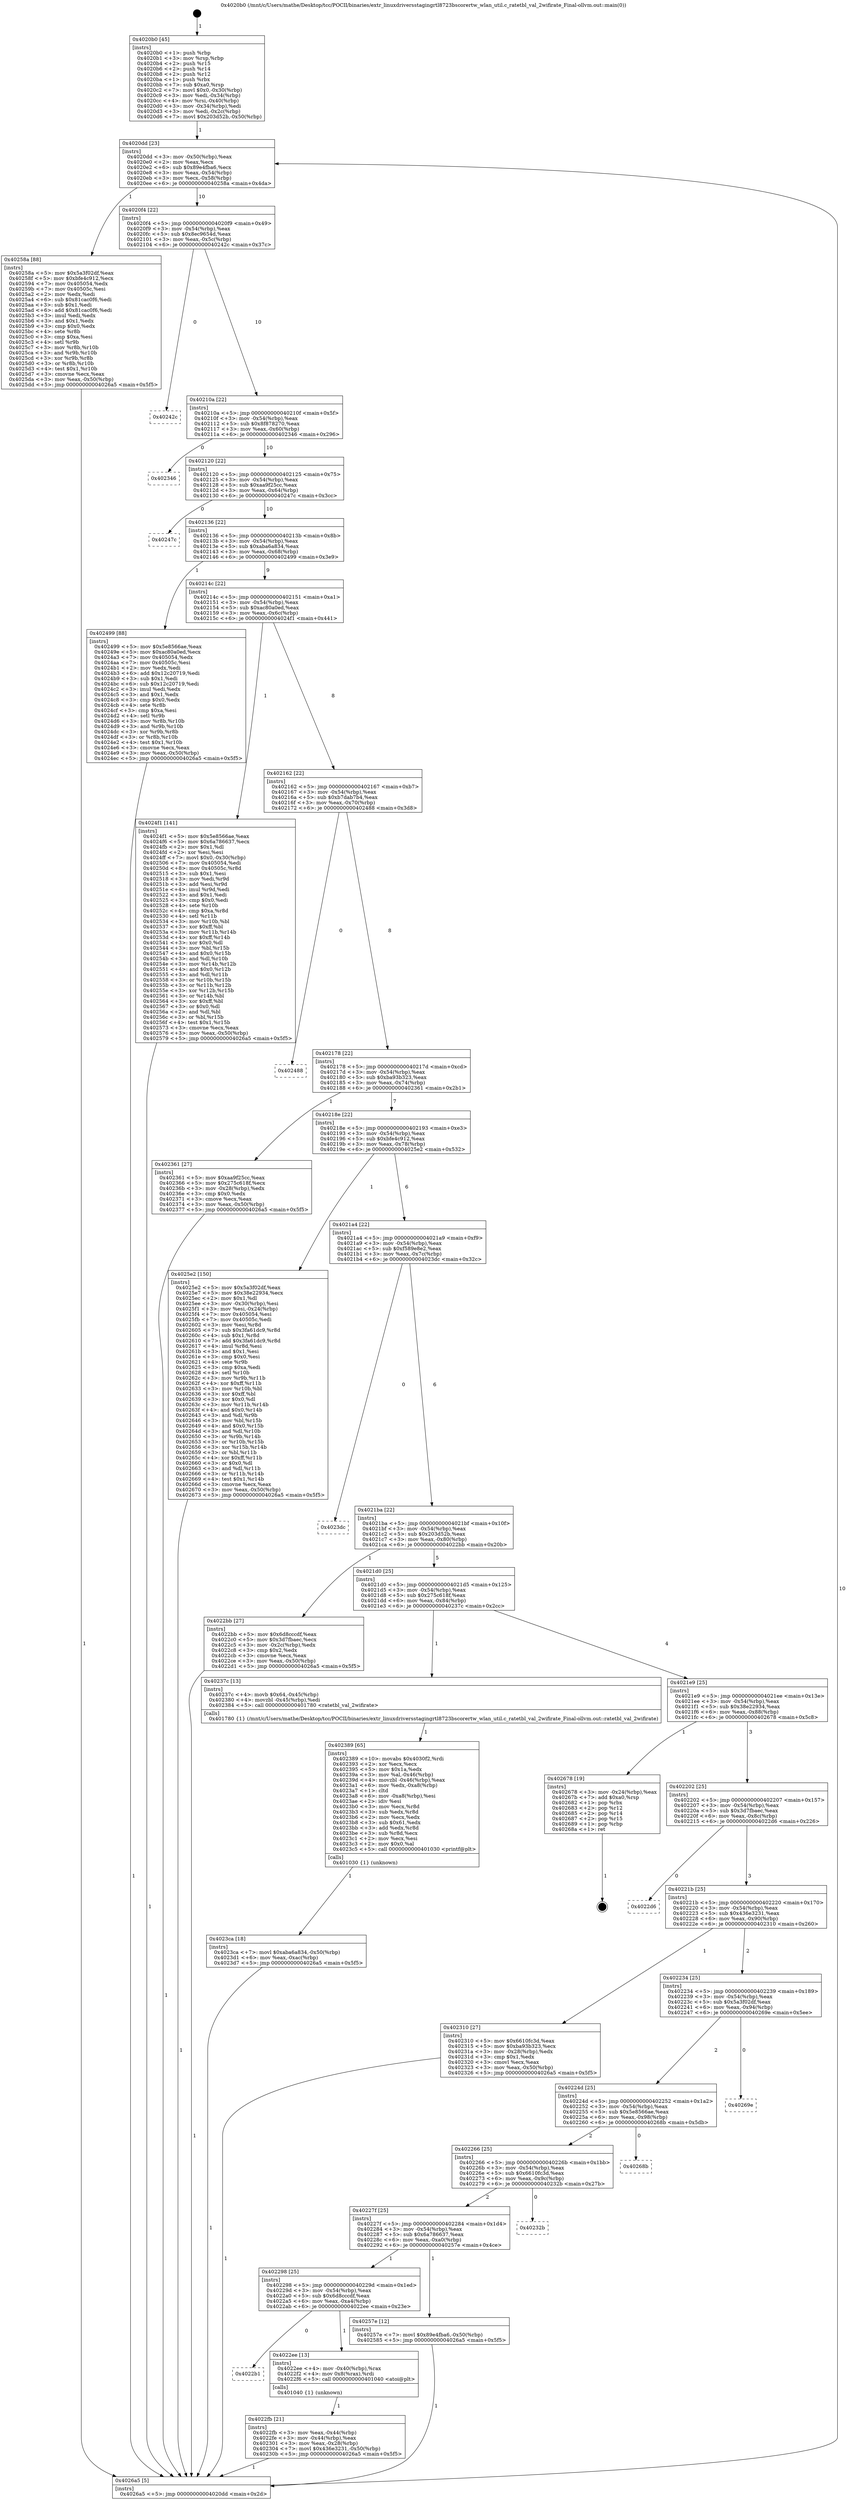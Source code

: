 digraph "0x4020b0" {
  label = "0x4020b0 (/mnt/c/Users/mathe/Desktop/tcc/POCII/binaries/extr_linuxdriversstagingrtl8723bscorertw_wlan_util.c_ratetbl_val_2wifirate_Final-ollvm.out::main(0))"
  labelloc = "t"
  node[shape=record]

  Entry [label="",width=0.3,height=0.3,shape=circle,fillcolor=black,style=filled]
  "0x4020dd" [label="{
     0x4020dd [23]\l
     | [instrs]\l
     &nbsp;&nbsp;0x4020dd \<+3\>: mov -0x50(%rbp),%eax\l
     &nbsp;&nbsp;0x4020e0 \<+2\>: mov %eax,%ecx\l
     &nbsp;&nbsp;0x4020e2 \<+6\>: sub $0x89e4fba6,%ecx\l
     &nbsp;&nbsp;0x4020e8 \<+3\>: mov %eax,-0x54(%rbp)\l
     &nbsp;&nbsp;0x4020eb \<+3\>: mov %ecx,-0x58(%rbp)\l
     &nbsp;&nbsp;0x4020ee \<+6\>: je 000000000040258a \<main+0x4da\>\l
  }"]
  "0x40258a" [label="{
     0x40258a [88]\l
     | [instrs]\l
     &nbsp;&nbsp;0x40258a \<+5\>: mov $0x5a3f02df,%eax\l
     &nbsp;&nbsp;0x40258f \<+5\>: mov $0xbfe4c912,%ecx\l
     &nbsp;&nbsp;0x402594 \<+7\>: mov 0x405054,%edx\l
     &nbsp;&nbsp;0x40259b \<+7\>: mov 0x40505c,%esi\l
     &nbsp;&nbsp;0x4025a2 \<+2\>: mov %edx,%edi\l
     &nbsp;&nbsp;0x4025a4 \<+6\>: sub $0x81cac0f6,%edi\l
     &nbsp;&nbsp;0x4025aa \<+3\>: sub $0x1,%edi\l
     &nbsp;&nbsp;0x4025ad \<+6\>: add $0x81cac0f6,%edi\l
     &nbsp;&nbsp;0x4025b3 \<+3\>: imul %edi,%edx\l
     &nbsp;&nbsp;0x4025b6 \<+3\>: and $0x1,%edx\l
     &nbsp;&nbsp;0x4025b9 \<+3\>: cmp $0x0,%edx\l
     &nbsp;&nbsp;0x4025bc \<+4\>: sete %r8b\l
     &nbsp;&nbsp;0x4025c0 \<+3\>: cmp $0xa,%esi\l
     &nbsp;&nbsp;0x4025c3 \<+4\>: setl %r9b\l
     &nbsp;&nbsp;0x4025c7 \<+3\>: mov %r8b,%r10b\l
     &nbsp;&nbsp;0x4025ca \<+3\>: and %r9b,%r10b\l
     &nbsp;&nbsp;0x4025cd \<+3\>: xor %r9b,%r8b\l
     &nbsp;&nbsp;0x4025d0 \<+3\>: or %r8b,%r10b\l
     &nbsp;&nbsp;0x4025d3 \<+4\>: test $0x1,%r10b\l
     &nbsp;&nbsp;0x4025d7 \<+3\>: cmovne %ecx,%eax\l
     &nbsp;&nbsp;0x4025da \<+3\>: mov %eax,-0x50(%rbp)\l
     &nbsp;&nbsp;0x4025dd \<+5\>: jmp 00000000004026a5 \<main+0x5f5\>\l
  }"]
  "0x4020f4" [label="{
     0x4020f4 [22]\l
     | [instrs]\l
     &nbsp;&nbsp;0x4020f4 \<+5\>: jmp 00000000004020f9 \<main+0x49\>\l
     &nbsp;&nbsp;0x4020f9 \<+3\>: mov -0x54(%rbp),%eax\l
     &nbsp;&nbsp;0x4020fc \<+5\>: sub $0x8ec9654d,%eax\l
     &nbsp;&nbsp;0x402101 \<+3\>: mov %eax,-0x5c(%rbp)\l
     &nbsp;&nbsp;0x402104 \<+6\>: je 000000000040242c \<main+0x37c\>\l
  }"]
  Exit [label="",width=0.3,height=0.3,shape=circle,fillcolor=black,style=filled,peripheries=2]
  "0x40242c" [label="{
     0x40242c\l
  }", style=dashed]
  "0x40210a" [label="{
     0x40210a [22]\l
     | [instrs]\l
     &nbsp;&nbsp;0x40210a \<+5\>: jmp 000000000040210f \<main+0x5f\>\l
     &nbsp;&nbsp;0x40210f \<+3\>: mov -0x54(%rbp),%eax\l
     &nbsp;&nbsp;0x402112 \<+5\>: sub $0x8f878270,%eax\l
     &nbsp;&nbsp;0x402117 \<+3\>: mov %eax,-0x60(%rbp)\l
     &nbsp;&nbsp;0x40211a \<+6\>: je 0000000000402346 \<main+0x296\>\l
  }"]
  "0x4023ca" [label="{
     0x4023ca [18]\l
     | [instrs]\l
     &nbsp;&nbsp;0x4023ca \<+7\>: movl $0xaba6a834,-0x50(%rbp)\l
     &nbsp;&nbsp;0x4023d1 \<+6\>: mov %eax,-0xac(%rbp)\l
     &nbsp;&nbsp;0x4023d7 \<+5\>: jmp 00000000004026a5 \<main+0x5f5\>\l
  }"]
  "0x402346" [label="{
     0x402346\l
  }", style=dashed]
  "0x402120" [label="{
     0x402120 [22]\l
     | [instrs]\l
     &nbsp;&nbsp;0x402120 \<+5\>: jmp 0000000000402125 \<main+0x75\>\l
     &nbsp;&nbsp;0x402125 \<+3\>: mov -0x54(%rbp),%eax\l
     &nbsp;&nbsp;0x402128 \<+5\>: sub $0xaa9f25cc,%eax\l
     &nbsp;&nbsp;0x40212d \<+3\>: mov %eax,-0x64(%rbp)\l
     &nbsp;&nbsp;0x402130 \<+6\>: je 000000000040247c \<main+0x3cc\>\l
  }"]
  "0x402389" [label="{
     0x402389 [65]\l
     | [instrs]\l
     &nbsp;&nbsp;0x402389 \<+10\>: movabs $0x4030f2,%rdi\l
     &nbsp;&nbsp;0x402393 \<+2\>: xor %ecx,%ecx\l
     &nbsp;&nbsp;0x402395 \<+5\>: mov $0x1a,%edx\l
     &nbsp;&nbsp;0x40239a \<+3\>: mov %al,-0x46(%rbp)\l
     &nbsp;&nbsp;0x40239d \<+4\>: movzbl -0x46(%rbp),%eax\l
     &nbsp;&nbsp;0x4023a1 \<+6\>: mov %edx,-0xa8(%rbp)\l
     &nbsp;&nbsp;0x4023a7 \<+1\>: cltd\l
     &nbsp;&nbsp;0x4023a8 \<+6\>: mov -0xa8(%rbp),%esi\l
     &nbsp;&nbsp;0x4023ae \<+2\>: idiv %esi\l
     &nbsp;&nbsp;0x4023b0 \<+3\>: mov %ecx,%r8d\l
     &nbsp;&nbsp;0x4023b3 \<+3\>: sub %edx,%r8d\l
     &nbsp;&nbsp;0x4023b6 \<+2\>: mov %ecx,%edx\l
     &nbsp;&nbsp;0x4023b8 \<+3\>: sub $0x61,%edx\l
     &nbsp;&nbsp;0x4023bb \<+3\>: add %edx,%r8d\l
     &nbsp;&nbsp;0x4023be \<+3\>: sub %r8d,%ecx\l
     &nbsp;&nbsp;0x4023c1 \<+2\>: mov %ecx,%esi\l
     &nbsp;&nbsp;0x4023c3 \<+2\>: mov $0x0,%al\l
     &nbsp;&nbsp;0x4023c5 \<+5\>: call 0000000000401030 \<printf@plt\>\l
     | [calls]\l
     &nbsp;&nbsp;0x401030 \{1\} (unknown)\l
  }"]
  "0x40247c" [label="{
     0x40247c\l
  }", style=dashed]
  "0x402136" [label="{
     0x402136 [22]\l
     | [instrs]\l
     &nbsp;&nbsp;0x402136 \<+5\>: jmp 000000000040213b \<main+0x8b\>\l
     &nbsp;&nbsp;0x40213b \<+3\>: mov -0x54(%rbp),%eax\l
     &nbsp;&nbsp;0x40213e \<+5\>: sub $0xaba6a834,%eax\l
     &nbsp;&nbsp;0x402143 \<+3\>: mov %eax,-0x68(%rbp)\l
     &nbsp;&nbsp;0x402146 \<+6\>: je 0000000000402499 \<main+0x3e9\>\l
  }"]
  "0x4022fb" [label="{
     0x4022fb [21]\l
     | [instrs]\l
     &nbsp;&nbsp;0x4022fb \<+3\>: mov %eax,-0x44(%rbp)\l
     &nbsp;&nbsp;0x4022fe \<+3\>: mov -0x44(%rbp),%eax\l
     &nbsp;&nbsp;0x402301 \<+3\>: mov %eax,-0x28(%rbp)\l
     &nbsp;&nbsp;0x402304 \<+7\>: movl $0x436e3231,-0x50(%rbp)\l
     &nbsp;&nbsp;0x40230b \<+5\>: jmp 00000000004026a5 \<main+0x5f5\>\l
  }"]
  "0x402499" [label="{
     0x402499 [88]\l
     | [instrs]\l
     &nbsp;&nbsp;0x402499 \<+5\>: mov $0x5e8566ae,%eax\l
     &nbsp;&nbsp;0x40249e \<+5\>: mov $0xac80a0ed,%ecx\l
     &nbsp;&nbsp;0x4024a3 \<+7\>: mov 0x405054,%edx\l
     &nbsp;&nbsp;0x4024aa \<+7\>: mov 0x40505c,%esi\l
     &nbsp;&nbsp;0x4024b1 \<+2\>: mov %edx,%edi\l
     &nbsp;&nbsp;0x4024b3 \<+6\>: add $0x12c20719,%edi\l
     &nbsp;&nbsp;0x4024b9 \<+3\>: sub $0x1,%edi\l
     &nbsp;&nbsp;0x4024bc \<+6\>: sub $0x12c20719,%edi\l
     &nbsp;&nbsp;0x4024c2 \<+3\>: imul %edi,%edx\l
     &nbsp;&nbsp;0x4024c5 \<+3\>: and $0x1,%edx\l
     &nbsp;&nbsp;0x4024c8 \<+3\>: cmp $0x0,%edx\l
     &nbsp;&nbsp;0x4024cb \<+4\>: sete %r8b\l
     &nbsp;&nbsp;0x4024cf \<+3\>: cmp $0xa,%esi\l
     &nbsp;&nbsp;0x4024d2 \<+4\>: setl %r9b\l
     &nbsp;&nbsp;0x4024d6 \<+3\>: mov %r8b,%r10b\l
     &nbsp;&nbsp;0x4024d9 \<+3\>: and %r9b,%r10b\l
     &nbsp;&nbsp;0x4024dc \<+3\>: xor %r9b,%r8b\l
     &nbsp;&nbsp;0x4024df \<+3\>: or %r8b,%r10b\l
     &nbsp;&nbsp;0x4024e2 \<+4\>: test $0x1,%r10b\l
     &nbsp;&nbsp;0x4024e6 \<+3\>: cmovne %ecx,%eax\l
     &nbsp;&nbsp;0x4024e9 \<+3\>: mov %eax,-0x50(%rbp)\l
     &nbsp;&nbsp;0x4024ec \<+5\>: jmp 00000000004026a5 \<main+0x5f5\>\l
  }"]
  "0x40214c" [label="{
     0x40214c [22]\l
     | [instrs]\l
     &nbsp;&nbsp;0x40214c \<+5\>: jmp 0000000000402151 \<main+0xa1\>\l
     &nbsp;&nbsp;0x402151 \<+3\>: mov -0x54(%rbp),%eax\l
     &nbsp;&nbsp;0x402154 \<+5\>: sub $0xac80a0ed,%eax\l
     &nbsp;&nbsp;0x402159 \<+3\>: mov %eax,-0x6c(%rbp)\l
     &nbsp;&nbsp;0x40215c \<+6\>: je 00000000004024f1 \<main+0x441\>\l
  }"]
  "0x4022b1" [label="{
     0x4022b1\l
  }", style=dashed]
  "0x4024f1" [label="{
     0x4024f1 [141]\l
     | [instrs]\l
     &nbsp;&nbsp;0x4024f1 \<+5\>: mov $0x5e8566ae,%eax\l
     &nbsp;&nbsp;0x4024f6 \<+5\>: mov $0x6a786637,%ecx\l
     &nbsp;&nbsp;0x4024fb \<+2\>: mov $0x1,%dl\l
     &nbsp;&nbsp;0x4024fd \<+2\>: xor %esi,%esi\l
     &nbsp;&nbsp;0x4024ff \<+7\>: movl $0x0,-0x30(%rbp)\l
     &nbsp;&nbsp;0x402506 \<+7\>: mov 0x405054,%edi\l
     &nbsp;&nbsp;0x40250d \<+8\>: mov 0x40505c,%r8d\l
     &nbsp;&nbsp;0x402515 \<+3\>: sub $0x1,%esi\l
     &nbsp;&nbsp;0x402518 \<+3\>: mov %edi,%r9d\l
     &nbsp;&nbsp;0x40251b \<+3\>: add %esi,%r9d\l
     &nbsp;&nbsp;0x40251e \<+4\>: imul %r9d,%edi\l
     &nbsp;&nbsp;0x402522 \<+3\>: and $0x1,%edi\l
     &nbsp;&nbsp;0x402525 \<+3\>: cmp $0x0,%edi\l
     &nbsp;&nbsp;0x402528 \<+4\>: sete %r10b\l
     &nbsp;&nbsp;0x40252c \<+4\>: cmp $0xa,%r8d\l
     &nbsp;&nbsp;0x402530 \<+4\>: setl %r11b\l
     &nbsp;&nbsp;0x402534 \<+3\>: mov %r10b,%bl\l
     &nbsp;&nbsp;0x402537 \<+3\>: xor $0xff,%bl\l
     &nbsp;&nbsp;0x40253a \<+3\>: mov %r11b,%r14b\l
     &nbsp;&nbsp;0x40253d \<+4\>: xor $0xff,%r14b\l
     &nbsp;&nbsp;0x402541 \<+3\>: xor $0x0,%dl\l
     &nbsp;&nbsp;0x402544 \<+3\>: mov %bl,%r15b\l
     &nbsp;&nbsp;0x402547 \<+4\>: and $0x0,%r15b\l
     &nbsp;&nbsp;0x40254b \<+3\>: and %dl,%r10b\l
     &nbsp;&nbsp;0x40254e \<+3\>: mov %r14b,%r12b\l
     &nbsp;&nbsp;0x402551 \<+4\>: and $0x0,%r12b\l
     &nbsp;&nbsp;0x402555 \<+3\>: and %dl,%r11b\l
     &nbsp;&nbsp;0x402558 \<+3\>: or %r10b,%r15b\l
     &nbsp;&nbsp;0x40255b \<+3\>: or %r11b,%r12b\l
     &nbsp;&nbsp;0x40255e \<+3\>: xor %r12b,%r15b\l
     &nbsp;&nbsp;0x402561 \<+3\>: or %r14b,%bl\l
     &nbsp;&nbsp;0x402564 \<+3\>: xor $0xff,%bl\l
     &nbsp;&nbsp;0x402567 \<+3\>: or $0x0,%dl\l
     &nbsp;&nbsp;0x40256a \<+2\>: and %dl,%bl\l
     &nbsp;&nbsp;0x40256c \<+3\>: or %bl,%r15b\l
     &nbsp;&nbsp;0x40256f \<+4\>: test $0x1,%r15b\l
     &nbsp;&nbsp;0x402573 \<+3\>: cmovne %ecx,%eax\l
     &nbsp;&nbsp;0x402576 \<+3\>: mov %eax,-0x50(%rbp)\l
     &nbsp;&nbsp;0x402579 \<+5\>: jmp 00000000004026a5 \<main+0x5f5\>\l
  }"]
  "0x402162" [label="{
     0x402162 [22]\l
     | [instrs]\l
     &nbsp;&nbsp;0x402162 \<+5\>: jmp 0000000000402167 \<main+0xb7\>\l
     &nbsp;&nbsp;0x402167 \<+3\>: mov -0x54(%rbp),%eax\l
     &nbsp;&nbsp;0x40216a \<+5\>: sub $0xb7dab7b4,%eax\l
     &nbsp;&nbsp;0x40216f \<+3\>: mov %eax,-0x70(%rbp)\l
     &nbsp;&nbsp;0x402172 \<+6\>: je 0000000000402488 \<main+0x3d8\>\l
  }"]
  "0x4022ee" [label="{
     0x4022ee [13]\l
     | [instrs]\l
     &nbsp;&nbsp;0x4022ee \<+4\>: mov -0x40(%rbp),%rax\l
     &nbsp;&nbsp;0x4022f2 \<+4\>: mov 0x8(%rax),%rdi\l
     &nbsp;&nbsp;0x4022f6 \<+5\>: call 0000000000401040 \<atoi@plt\>\l
     | [calls]\l
     &nbsp;&nbsp;0x401040 \{1\} (unknown)\l
  }"]
  "0x402488" [label="{
     0x402488\l
  }", style=dashed]
  "0x402178" [label="{
     0x402178 [22]\l
     | [instrs]\l
     &nbsp;&nbsp;0x402178 \<+5\>: jmp 000000000040217d \<main+0xcd\>\l
     &nbsp;&nbsp;0x40217d \<+3\>: mov -0x54(%rbp),%eax\l
     &nbsp;&nbsp;0x402180 \<+5\>: sub $0xba93b323,%eax\l
     &nbsp;&nbsp;0x402185 \<+3\>: mov %eax,-0x74(%rbp)\l
     &nbsp;&nbsp;0x402188 \<+6\>: je 0000000000402361 \<main+0x2b1\>\l
  }"]
  "0x402298" [label="{
     0x402298 [25]\l
     | [instrs]\l
     &nbsp;&nbsp;0x402298 \<+5\>: jmp 000000000040229d \<main+0x1ed\>\l
     &nbsp;&nbsp;0x40229d \<+3\>: mov -0x54(%rbp),%eax\l
     &nbsp;&nbsp;0x4022a0 \<+5\>: sub $0x6d8cccdf,%eax\l
     &nbsp;&nbsp;0x4022a5 \<+6\>: mov %eax,-0xa4(%rbp)\l
     &nbsp;&nbsp;0x4022ab \<+6\>: je 00000000004022ee \<main+0x23e\>\l
  }"]
  "0x402361" [label="{
     0x402361 [27]\l
     | [instrs]\l
     &nbsp;&nbsp;0x402361 \<+5\>: mov $0xaa9f25cc,%eax\l
     &nbsp;&nbsp;0x402366 \<+5\>: mov $0x275c618f,%ecx\l
     &nbsp;&nbsp;0x40236b \<+3\>: mov -0x28(%rbp),%edx\l
     &nbsp;&nbsp;0x40236e \<+3\>: cmp $0x0,%edx\l
     &nbsp;&nbsp;0x402371 \<+3\>: cmove %ecx,%eax\l
     &nbsp;&nbsp;0x402374 \<+3\>: mov %eax,-0x50(%rbp)\l
     &nbsp;&nbsp;0x402377 \<+5\>: jmp 00000000004026a5 \<main+0x5f5\>\l
  }"]
  "0x40218e" [label="{
     0x40218e [22]\l
     | [instrs]\l
     &nbsp;&nbsp;0x40218e \<+5\>: jmp 0000000000402193 \<main+0xe3\>\l
     &nbsp;&nbsp;0x402193 \<+3\>: mov -0x54(%rbp),%eax\l
     &nbsp;&nbsp;0x402196 \<+5\>: sub $0xbfe4c912,%eax\l
     &nbsp;&nbsp;0x40219b \<+3\>: mov %eax,-0x78(%rbp)\l
     &nbsp;&nbsp;0x40219e \<+6\>: je 00000000004025e2 \<main+0x532\>\l
  }"]
  "0x40257e" [label="{
     0x40257e [12]\l
     | [instrs]\l
     &nbsp;&nbsp;0x40257e \<+7\>: movl $0x89e4fba6,-0x50(%rbp)\l
     &nbsp;&nbsp;0x402585 \<+5\>: jmp 00000000004026a5 \<main+0x5f5\>\l
  }"]
  "0x4025e2" [label="{
     0x4025e2 [150]\l
     | [instrs]\l
     &nbsp;&nbsp;0x4025e2 \<+5\>: mov $0x5a3f02df,%eax\l
     &nbsp;&nbsp;0x4025e7 \<+5\>: mov $0x38e22934,%ecx\l
     &nbsp;&nbsp;0x4025ec \<+2\>: mov $0x1,%dl\l
     &nbsp;&nbsp;0x4025ee \<+3\>: mov -0x30(%rbp),%esi\l
     &nbsp;&nbsp;0x4025f1 \<+3\>: mov %esi,-0x24(%rbp)\l
     &nbsp;&nbsp;0x4025f4 \<+7\>: mov 0x405054,%esi\l
     &nbsp;&nbsp;0x4025fb \<+7\>: mov 0x40505c,%edi\l
     &nbsp;&nbsp;0x402602 \<+3\>: mov %esi,%r8d\l
     &nbsp;&nbsp;0x402605 \<+7\>: sub $0x3fa61dc9,%r8d\l
     &nbsp;&nbsp;0x40260c \<+4\>: sub $0x1,%r8d\l
     &nbsp;&nbsp;0x402610 \<+7\>: add $0x3fa61dc9,%r8d\l
     &nbsp;&nbsp;0x402617 \<+4\>: imul %r8d,%esi\l
     &nbsp;&nbsp;0x40261b \<+3\>: and $0x1,%esi\l
     &nbsp;&nbsp;0x40261e \<+3\>: cmp $0x0,%esi\l
     &nbsp;&nbsp;0x402621 \<+4\>: sete %r9b\l
     &nbsp;&nbsp;0x402625 \<+3\>: cmp $0xa,%edi\l
     &nbsp;&nbsp;0x402628 \<+4\>: setl %r10b\l
     &nbsp;&nbsp;0x40262c \<+3\>: mov %r9b,%r11b\l
     &nbsp;&nbsp;0x40262f \<+4\>: xor $0xff,%r11b\l
     &nbsp;&nbsp;0x402633 \<+3\>: mov %r10b,%bl\l
     &nbsp;&nbsp;0x402636 \<+3\>: xor $0xff,%bl\l
     &nbsp;&nbsp;0x402639 \<+3\>: xor $0x0,%dl\l
     &nbsp;&nbsp;0x40263c \<+3\>: mov %r11b,%r14b\l
     &nbsp;&nbsp;0x40263f \<+4\>: and $0x0,%r14b\l
     &nbsp;&nbsp;0x402643 \<+3\>: and %dl,%r9b\l
     &nbsp;&nbsp;0x402646 \<+3\>: mov %bl,%r15b\l
     &nbsp;&nbsp;0x402649 \<+4\>: and $0x0,%r15b\l
     &nbsp;&nbsp;0x40264d \<+3\>: and %dl,%r10b\l
     &nbsp;&nbsp;0x402650 \<+3\>: or %r9b,%r14b\l
     &nbsp;&nbsp;0x402653 \<+3\>: or %r10b,%r15b\l
     &nbsp;&nbsp;0x402656 \<+3\>: xor %r15b,%r14b\l
     &nbsp;&nbsp;0x402659 \<+3\>: or %bl,%r11b\l
     &nbsp;&nbsp;0x40265c \<+4\>: xor $0xff,%r11b\l
     &nbsp;&nbsp;0x402660 \<+3\>: or $0x0,%dl\l
     &nbsp;&nbsp;0x402663 \<+3\>: and %dl,%r11b\l
     &nbsp;&nbsp;0x402666 \<+3\>: or %r11b,%r14b\l
     &nbsp;&nbsp;0x402669 \<+4\>: test $0x1,%r14b\l
     &nbsp;&nbsp;0x40266d \<+3\>: cmovne %ecx,%eax\l
     &nbsp;&nbsp;0x402670 \<+3\>: mov %eax,-0x50(%rbp)\l
     &nbsp;&nbsp;0x402673 \<+5\>: jmp 00000000004026a5 \<main+0x5f5\>\l
  }"]
  "0x4021a4" [label="{
     0x4021a4 [22]\l
     | [instrs]\l
     &nbsp;&nbsp;0x4021a4 \<+5\>: jmp 00000000004021a9 \<main+0xf9\>\l
     &nbsp;&nbsp;0x4021a9 \<+3\>: mov -0x54(%rbp),%eax\l
     &nbsp;&nbsp;0x4021ac \<+5\>: sub $0xf589e8e2,%eax\l
     &nbsp;&nbsp;0x4021b1 \<+3\>: mov %eax,-0x7c(%rbp)\l
     &nbsp;&nbsp;0x4021b4 \<+6\>: je 00000000004023dc \<main+0x32c\>\l
  }"]
  "0x40227f" [label="{
     0x40227f [25]\l
     | [instrs]\l
     &nbsp;&nbsp;0x40227f \<+5\>: jmp 0000000000402284 \<main+0x1d4\>\l
     &nbsp;&nbsp;0x402284 \<+3\>: mov -0x54(%rbp),%eax\l
     &nbsp;&nbsp;0x402287 \<+5\>: sub $0x6a786637,%eax\l
     &nbsp;&nbsp;0x40228c \<+6\>: mov %eax,-0xa0(%rbp)\l
     &nbsp;&nbsp;0x402292 \<+6\>: je 000000000040257e \<main+0x4ce\>\l
  }"]
  "0x4023dc" [label="{
     0x4023dc\l
  }", style=dashed]
  "0x4021ba" [label="{
     0x4021ba [22]\l
     | [instrs]\l
     &nbsp;&nbsp;0x4021ba \<+5\>: jmp 00000000004021bf \<main+0x10f\>\l
     &nbsp;&nbsp;0x4021bf \<+3\>: mov -0x54(%rbp),%eax\l
     &nbsp;&nbsp;0x4021c2 \<+5\>: sub $0x203d52b,%eax\l
     &nbsp;&nbsp;0x4021c7 \<+3\>: mov %eax,-0x80(%rbp)\l
     &nbsp;&nbsp;0x4021ca \<+6\>: je 00000000004022bb \<main+0x20b\>\l
  }"]
  "0x40232b" [label="{
     0x40232b\l
  }", style=dashed]
  "0x4022bb" [label="{
     0x4022bb [27]\l
     | [instrs]\l
     &nbsp;&nbsp;0x4022bb \<+5\>: mov $0x6d8cccdf,%eax\l
     &nbsp;&nbsp;0x4022c0 \<+5\>: mov $0x3d7fbaec,%ecx\l
     &nbsp;&nbsp;0x4022c5 \<+3\>: mov -0x2c(%rbp),%edx\l
     &nbsp;&nbsp;0x4022c8 \<+3\>: cmp $0x2,%edx\l
     &nbsp;&nbsp;0x4022cb \<+3\>: cmovne %ecx,%eax\l
     &nbsp;&nbsp;0x4022ce \<+3\>: mov %eax,-0x50(%rbp)\l
     &nbsp;&nbsp;0x4022d1 \<+5\>: jmp 00000000004026a5 \<main+0x5f5\>\l
  }"]
  "0x4021d0" [label="{
     0x4021d0 [25]\l
     | [instrs]\l
     &nbsp;&nbsp;0x4021d0 \<+5\>: jmp 00000000004021d5 \<main+0x125\>\l
     &nbsp;&nbsp;0x4021d5 \<+3\>: mov -0x54(%rbp),%eax\l
     &nbsp;&nbsp;0x4021d8 \<+5\>: sub $0x275c618f,%eax\l
     &nbsp;&nbsp;0x4021dd \<+6\>: mov %eax,-0x84(%rbp)\l
     &nbsp;&nbsp;0x4021e3 \<+6\>: je 000000000040237c \<main+0x2cc\>\l
  }"]
  "0x4026a5" [label="{
     0x4026a5 [5]\l
     | [instrs]\l
     &nbsp;&nbsp;0x4026a5 \<+5\>: jmp 00000000004020dd \<main+0x2d\>\l
  }"]
  "0x4020b0" [label="{
     0x4020b0 [45]\l
     | [instrs]\l
     &nbsp;&nbsp;0x4020b0 \<+1\>: push %rbp\l
     &nbsp;&nbsp;0x4020b1 \<+3\>: mov %rsp,%rbp\l
     &nbsp;&nbsp;0x4020b4 \<+2\>: push %r15\l
     &nbsp;&nbsp;0x4020b6 \<+2\>: push %r14\l
     &nbsp;&nbsp;0x4020b8 \<+2\>: push %r12\l
     &nbsp;&nbsp;0x4020ba \<+1\>: push %rbx\l
     &nbsp;&nbsp;0x4020bb \<+7\>: sub $0xa0,%rsp\l
     &nbsp;&nbsp;0x4020c2 \<+7\>: movl $0x0,-0x30(%rbp)\l
     &nbsp;&nbsp;0x4020c9 \<+3\>: mov %edi,-0x34(%rbp)\l
     &nbsp;&nbsp;0x4020cc \<+4\>: mov %rsi,-0x40(%rbp)\l
     &nbsp;&nbsp;0x4020d0 \<+3\>: mov -0x34(%rbp),%edi\l
     &nbsp;&nbsp;0x4020d3 \<+3\>: mov %edi,-0x2c(%rbp)\l
     &nbsp;&nbsp;0x4020d6 \<+7\>: movl $0x203d52b,-0x50(%rbp)\l
  }"]
  "0x402266" [label="{
     0x402266 [25]\l
     | [instrs]\l
     &nbsp;&nbsp;0x402266 \<+5\>: jmp 000000000040226b \<main+0x1bb\>\l
     &nbsp;&nbsp;0x40226b \<+3\>: mov -0x54(%rbp),%eax\l
     &nbsp;&nbsp;0x40226e \<+5\>: sub $0x6610fc3d,%eax\l
     &nbsp;&nbsp;0x402273 \<+6\>: mov %eax,-0x9c(%rbp)\l
     &nbsp;&nbsp;0x402279 \<+6\>: je 000000000040232b \<main+0x27b\>\l
  }"]
  "0x40237c" [label="{
     0x40237c [13]\l
     | [instrs]\l
     &nbsp;&nbsp;0x40237c \<+4\>: movb $0x64,-0x45(%rbp)\l
     &nbsp;&nbsp;0x402380 \<+4\>: movzbl -0x45(%rbp),%edi\l
     &nbsp;&nbsp;0x402384 \<+5\>: call 0000000000401780 \<ratetbl_val_2wifirate\>\l
     | [calls]\l
     &nbsp;&nbsp;0x401780 \{1\} (/mnt/c/Users/mathe/Desktop/tcc/POCII/binaries/extr_linuxdriversstagingrtl8723bscorertw_wlan_util.c_ratetbl_val_2wifirate_Final-ollvm.out::ratetbl_val_2wifirate)\l
  }"]
  "0x4021e9" [label="{
     0x4021e9 [25]\l
     | [instrs]\l
     &nbsp;&nbsp;0x4021e9 \<+5\>: jmp 00000000004021ee \<main+0x13e\>\l
     &nbsp;&nbsp;0x4021ee \<+3\>: mov -0x54(%rbp),%eax\l
     &nbsp;&nbsp;0x4021f1 \<+5\>: sub $0x38e22934,%eax\l
     &nbsp;&nbsp;0x4021f6 \<+6\>: mov %eax,-0x88(%rbp)\l
     &nbsp;&nbsp;0x4021fc \<+6\>: je 0000000000402678 \<main+0x5c8\>\l
  }"]
  "0x40268b" [label="{
     0x40268b\l
  }", style=dashed]
  "0x402678" [label="{
     0x402678 [19]\l
     | [instrs]\l
     &nbsp;&nbsp;0x402678 \<+3\>: mov -0x24(%rbp),%eax\l
     &nbsp;&nbsp;0x40267b \<+7\>: add $0xa0,%rsp\l
     &nbsp;&nbsp;0x402682 \<+1\>: pop %rbx\l
     &nbsp;&nbsp;0x402683 \<+2\>: pop %r12\l
     &nbsp;&nbsp;0x402685 \<+2\>: pop %r14\l
     &nbsp;&nbsp;0x402687 \<+2\>: pop %r15\l
     &nbsp;&nbsp;0x402689 \<+1\>: pop %rbp\l
     &nbsp;&nbsp;0x40268a \<+1\>: ret\l
  }"]
  "0x402202" [label="{
     0x402202 [25]\l
     | [instrs]\l
     &nbsp;&nbsp;0x402202 \<+5\>: jmp 0000000000402207 \<main+0x157\>\l
     &nbsp;&nbsp;0x402207 \<+3\>: mov -0x54(%rbp),%eax\l
     &nbsp;&nbsp;0x40220a \<+5\>: sub $0x3d7fbaec,%eax\l
     &nbsp;&nbsp;0x40220f \<+6\>: mov %eax,-0x8c(%rbp)\l
     &nbsp;&nbsp;0x402215 \<+6\>: je 00000000004022d6 \<main+0x226\>\l
  }"]
  "0x40224d" [label="{
     0x40224d [25]\l
     | [instrs]\l
     &nbsp;&nbsp;0x40224d \<+5\>: jmp 0000000000402252 \<main+0x1a2\>\l
     &nbsp;&nbsp;0x402252 \<+3\>: mov -0x54(%rbp),%eax\l
     &nbsp;&nbsp;0x402255 \<+5\>: sub $0x5e8566ae,%eax\l
     &nbsp;&nbsp;0x40225a \<+6\>: mov %eax,-0x98(%rbp)\l
     &nbsp;&nbsp;0x402260 \<+6\>: je 000000000040268b \<main+0x5db\>\l
  }"]
  "0x4022d6" [label="{
     0x4022d6\l
  }", style=dashed]
  "0x40221b" [label="{
     0x40221b [25]\l
     | [instrs]\l
     &nbsp;&nbsp;0x40221b \<+5\>: jmp 0000000000402220 \<main+0x170\>\l
     &nbsp;&nbsp;0x402220 \<+3\>: mov -0x54(%rbp),%eax\l
     &nbsp;&nbsp;0x402223 \<+5\>: sub $0x436e3231,%eax\l
     &nbsp;&nbsp;0x402228 \<+6\>: mov %eax,-0x90(%rbp)\l
     &nbsp;&nbsp;0x40222e \<+6\>: je 0000000000402310 \<main+0x260\>\l
  }"]
  "0x40269e" [label="{
     0x40269e\l
  }", style=dashed]
  "0x402310" [label="{
     0x402310 [27]\l
     | [instrs]\l
     &nbsp;&nbsp;0x402310 \<+5\>: mov $0x6610fc3d,%eax\l
     &nbsp;&nbsp;0x402315 \<+5\>: mov $0xba93b323,%ecx\l
     &nbsp;&nbsp;0x40231a \<+3\>: mov -0x28(%rbp),%edx\l
     &nbsp;&nbsp;0x40231d \<+3\>: cmp $0x1,%edx\l
     &nbsp;&nbsp;0x402320 \<+3\>: cmovl %ecx,%eax\l
     &nbsp;&nbsp;0x402323 \<+3\>: mov %eax,-0x50(%rbp)\l
     &nbsp;&nbsp;0x402326 \<+5\>: jmp 00000000004026a5 \<main+0x5f5\>\l
  }"]
  "0x402234" [label="{
     0x402234 [25]\l
     | [instrs]\l
     &nbsp;&nbsp;0x402234 \<+5\>: jmp 0000000000402239 \<main+0x189\>\l
     &nbsp;&nbsp;0x402239 \<+3\>: mov -0x54(%rbp),%eax\l
     &nbsp;&nbsp;0x40223c \<+5\>: sub $0x5a3f02df,%eax\l
     &nbsp;&nbsp;0x402241 \<+6\>: mov %eax,-0x94(%rbp)\l
     &nbsp;&nbsp;0x402247 \<+6\>: je 000000000040269e \<main+0x5ee\>\l
  }"]
  Entry -> "0x4020b0" [label=" 1"]
  "0x4020dd" -> "0x40258a" [label=" 1"]
  "0x4020dd" -> "0x4020f4" [label=" 10"]
  "0x402678" -> Exit [label=" 1"]
  "0x4020f4" -> "0x40242c" [label=" 0"]
  "0x4020f4" -> "0x40210a" [label=" 10"]
  "0x4025e2" -> "0x4026a5" [label=" 1"]
  "0x40210a" -> "0x402346" [label=" 0"]
  "0x40210a" -> "0x402120" [label=" 10"]
  "0x40258a" -> "0x4026a5" [label=" 1"]
  "0x402120" -> "0x40247c" [label=" 0"]
  "0x402120" -> "0x402136" [label=" 10"]
  "0x40257e" -> "0x4026a5" [label=" 1"]
  "0x402136" -> "0x402499" [label=" 1"]
  "0x402136" -> "0x40214c" [label=" 9"]
  "0x4024f1" -> "0x4026a5" [label=" 1"]
  "0x40214c" -> "0x4024f1" [label=" 1"]
  "0x40214c" -> "0x402162" [label=" 8"]
  "0x402499" -> "0x4026a5" [label=" 1"]
  "0x402162" -> "0x402488" [label=" 0"]
  "0x402162" -> "0x402178" [label=" 8"]
  "0x4023ca" -> "0x4026a5" [label=" 1"]
  "0x402178" -> "0x402361" [label=" 1"]
  "0x402178" -> "0x40218e" [label=" 7"]
  "0x40237c" -> "0x402389" [label=" 1"]
  "0x40218e" -> "0x4025e2" [label=" 1"]
  "0x40218e" -> "0x4021a4" [label=" 6"]
  "0x402361" -> "0x4026a5" [label=" 1"]
  "0x4021a4" -> "0x4023dc" [label=" 0"]
  "0x4021a4" -> "0x4021ba" [label=" 6"]
  "0x4022fb" -> "0x4026a5" [label=" 1"]
  "0x4021ba" -> "0x4022bb" [label=" 1"]
  "0x4021ba" -> "0x4021d0" [label=" 5"]
  "0x4022bb" -> "0x4026a5" [label=" 1"]
  "0x4020b0" -> "0x4020dd" [label=" 1"]
  "0x4026a5" -> "0x4020dd" [label=" 10"]
  "0x4022ee" -> "0x4022fb" [label=" 1"]
  "0x4021d0" -> "0x40237c" [label=" 1"]
  "0x4021d0" -> "0x4021e9" [label=" 4"]
  "0x402298" -> "0x4022ee" [label=" 1"]
  "0x4021e9" -> "0x402678" [label=" 1"]
  "0x4021e9" -> "0x402202" [label=" 3"]
  "0x402389" -> "0x4023ca" [label=" 1"]
  "0x402202" -> "0x4022d6" [label=" 0"]
  "0x402202" -> "0x40221b" [label=" 3"]
  "0x40227f" -> "0x40257e" [label=" 1"]
  "0x40221b" -> "0x402310" [label=" 1"]
  "0x40221b" -> "0x402234" [label=" 2"]
  "0x402310" -> "0x4026a5" [label=" 1"]
  "0x402234" -> "0x40269e" [label=" 0"]
  "0x402234" -> "0x40224d" [label=" 2"]
  "0x40227f" -> "0x402298" [label=" 1"]
  "0x40224d" -> "0x40268b" [label=" 0"]
  "0x40224d" -> "0x402266" [label=" 2"]
  "0x402298" -> "0x4022b1" [label=" 0"]
  "0x402266" -> "0x40232b" [label=" 0"]
  "0x402266" -> "0x40227f" [label=" 2"]
}
